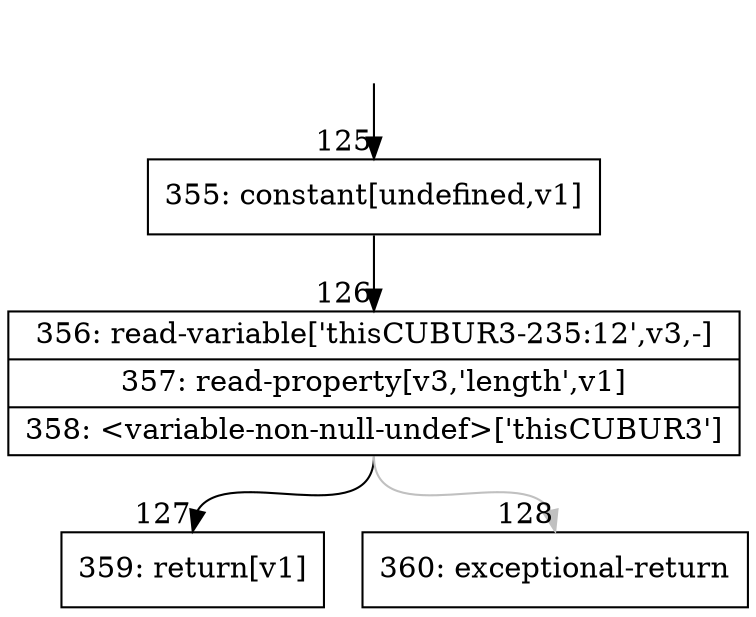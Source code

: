 digraph {
rankdir="TD"
BB_entry7[shape=none,label=""];
BB_entry7 -> BB125 [tailport=s, headport=n, headlabel="    125"]
BB125 [shape=record label="{355: constant[undefined,v1]}" ] 
BB125 -> BB126 [tailport=s, headport=n, headlabel="      126"]
BB126 [shape=record label="{356: read-variable['thisCUBUR3-235:12',v3,-]|357: read-property[v3,'length',v1]|358: \<variable-non-null-undef\>['thisCUBUR3']}" ] 
BB126 -> BB127 [tailport=s, headport=n, headlabel="      127"]
BB126 -> BB128 [tailport=s, headport=n, color=gray, headlabel="      128"]
BB127 [shape=record label="{359: return[v1]}" ] 
BB128 [shape=record label="{360: exceptional-return}" ] 
}
